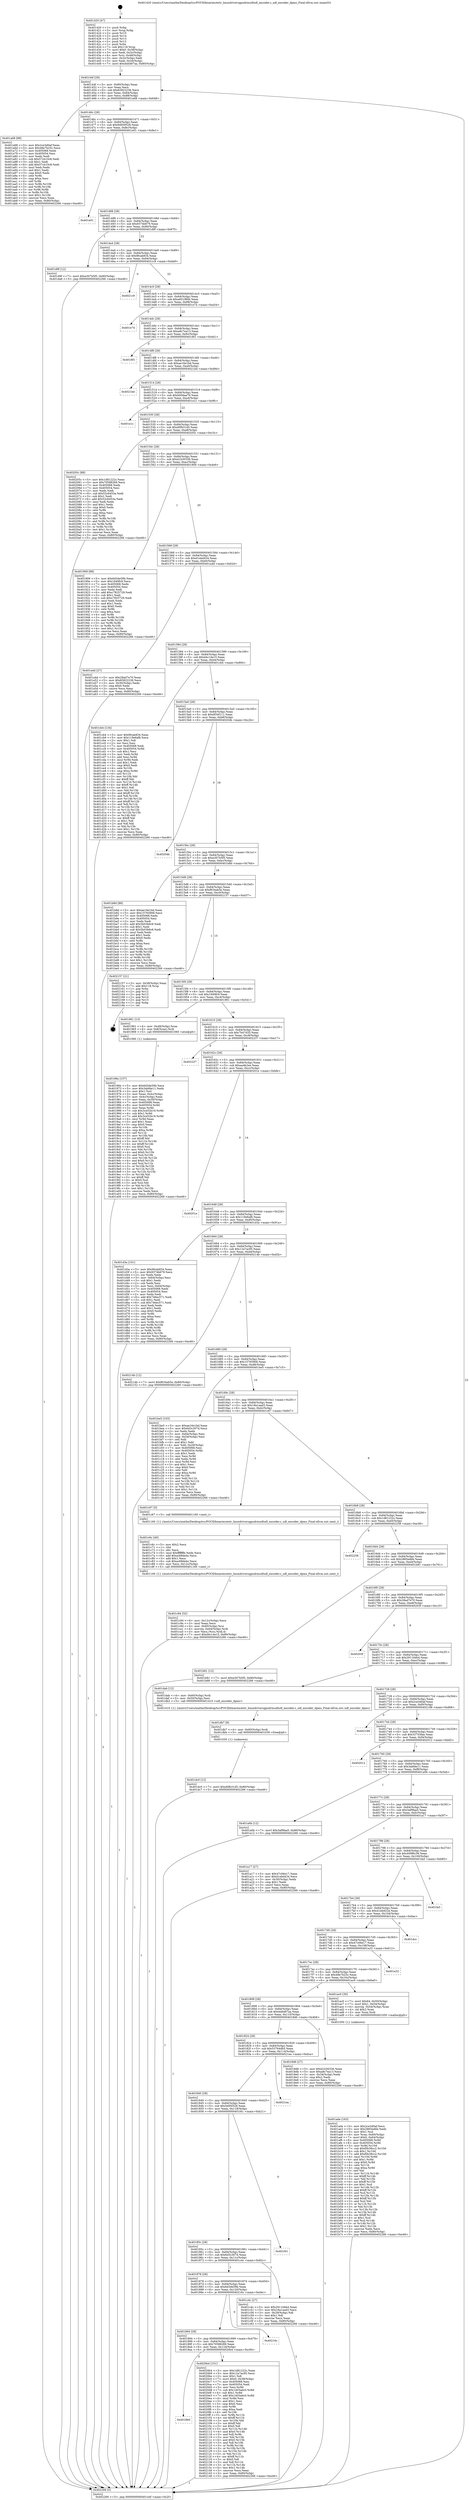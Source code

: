 digraph "0x401420" {
  label = "0x401420 (/mnt/c/Users/mathe/Desktop/tcc/POCII/binaries/extr_linuxdriversgpudrmudludl_encoder.c_udl_encoder_dpms_Final-ollvm.out::main(0))"
  labelloc = "t"
  node[shape=record]

  Entry [label="",width=0.3,height=0.3,shape=circle,fillcolor=black,style=filled]
  "0x40144f" [label="{
     0x40144f [29]\l
     | [instrs]\l
     &nbsp;&nbsp;0x40144f \<+3\>: mov -0x80(%rbp),%eax\l
     &nbsp;&nbsp;0x401452 \<+2\>: mov %eax,%ecx\l
     &nbsp;&nbsp;0x401454 \<+6\>: sub $0x83822236,%ecx\l
     &nbsp;&nbsp;0x40145a \<+6\>: mov %eax,-0x84(%rbp)\l
     &nbsp;&nbsp;0x401460 \<+6\>: mov %ecx,-0x88(%rbp)\l
     &nbsp;&nbsp;0x401466 \<+6\>: je 0000000000401a68 \<main+0x648\>\l
  }"]
  "0x401a68" [label="{
     0x401a68 [88]\l
     | [instrs]\l
     &nbsp;&nbsp;0x401a68 \<+5\>: mov $0x2ce3d0af,%eax\l
     &nbsp;&nbsp;0x401a6d \<+5\>: mov $0x48e7b25c,%ecx\l
     &nbsp;&nbsp;0x401a72 \<+7\>: mov 0x405068,%edx\l
     &nbsp;&nbsp;0x401a79 \<+7\>: mov 0x405054,%esi\l
     &nbsp;&nbsp;0x401a80 \<+2\>: mov %edx,%edi\l
     &nbsp;&nbsp;0x401a82 \<+6\>: sub $0x57cb10c8,%edi\l
     &nbsp;&nbsp;0x401a88 \<+3\>: sub $0x1,%edi\l
     &nbsp;&nbsp;0x401a8b \<+6\>: add $0x57cb10c8,%edi\l
     &nbsp;&nbsp;0x401a91 \<+3\>: imul %edi,%edx\l
     &nbsp;&nbsp;0x401a94 \<+3\>: and $0x1,%edx\l
     &nbsp;&nbsp;0x401a97 \<+3\>: cmp $0x0,%edx\l
     &nbsp;&nbsp;0x401a9a \<+4\>: sete %r8b\l
     &nbsp;&nbsp;0x401a9e \<+3\>: cmp $0xa,%esi\l
     &nbsp;&nbsp;0x401aa1 \<+4\>: setl %r9b\l
     &nbsp;&nbsp;0x401aa5 \<+3\>: mov %r8b,%r10b\l
     &nbsp;&nbsp;0x401aa8 \<+3\>: and %r9b,%r10b\l
     &nbsp;&nbsp;0x401aab \<+3\>: xor %r9b,%r8b\l
     &nbsp;&nbsp;0x401aae \<+3\>: or %r8b,%r10b\l
     &nbsp;&nbsp;0x401ab1 \<+4\>: test $0x1,%r10b\l
     &nbsp;&nbsp;0x401ab5 \<+3\>: cmovne %ecx,%eax\l
     &nbsp;&nbsp;0x401ab8 \<+3\>: mov %eax,-0x80(%rbp)\l
     &nbsp;&nbsp;0x401abb \<+5\>: jmp 0000000000402266 \<main+0xe46\>\l
  }"]
  "0x40146c" [label="{
     0x40146c [28]\l
     | [instrs]\l
     &nbsp;&nbsp;0x40146c \<+5\>: jmp 0000000000401471 \<main+0x51\>\l
     &nbsp;&nbsp;0x401471 \<+6\>: mov -0x84(%rbp),%eax\l
     &nbsp;&nbsp;0x401477 \<+5\>: sub $0x84959526,%eax\l
     &nbsp;&nbsp;0x40147c \<+6\>: mov %eax,-0x8c(%rbp)\l
     &nbsp;&nbsp;0x401482 \<+6\>: je 0000000000401e01 \<main+0x9e1\>\l
  }"]
  Exit [label="",width=0.3,height=0.3,shape=circle,fillcolor=black,style=filled,peripheries=2]
  "0x401e01" [label="{
     0x401e01\l
  }", style=dashed]
  "0x401488" [label="{
     0x401488 [28]\l
     | [instrs]\l
     &nbsp;&nbsp;0x401488 \<+5\>: jmp 000000000040148d \<main+0x6d\>\l
     &nbsp;&nbsp;0x40148d \<+6\>: mov -0x84(%rbp),%eax\l
     &nbsp;&nbsp;0x401493 \<+5\>: sub $0x9374b679,%eax\l
     &nbsp;&nbsp;0x401498 \<+6\>: mov %eax,-0x90(%rbp)\l
     &nbsp;&nbsp;0x40149e \<+6\>: je 0000000000401d9f \<main+0x97f\>\l
  }"]
  "0x4018b0" [label="{
     0x4018b0\l
  }", style=dashed]
  "0x401d9f" [label="{
     0x401d9f [12]\l
     | [instrs]\l
     &nbsp;&nbsp;0x401d9f \<+7\>: movl $0xe307b5f5,-0x80(%rbp)\l
     &nbsp;&nbsp;0x401da6 \<+5\>: jmp 0000000000402266 \<main+0xe46\>\l
  }"]
  "0x4014a4" [label="{
     0x4014a4 [28]\l
     | [instrs]\l
     &nbsp;&nbsp;0x4014a4 \<+5\>: jmp 00000000004014a9 \<main+0x89\>\l
     &nbsp;&nbsp;0x4014a9 \<+6\>: mov -0x84(%rbp),%eax\l
     &nbsp;&nbsp;0x4014af \<+5\>: sub $0x9fcab834,%eax\l
     &nbsp;&nbsp;0x4014b4 \<+6\>: mov %eax,-0x94(%rbp)\l
     &nbsp;&nbsp;0x4014ba \<+6\>: je 00000000004021c9 \<main+0xda9\>\l
  }"]
  "0x4020b4" [label="{
     0x4020b4 [151]\l
     | [instrs]\l
     &nbsp;&nbsp;0x4020b4 \<+5\>: mov $0x1d81222c,%eax\l
     &nbsp;&nbsp;0x4020b9 \<+5\>: mov $0x12a7ac95,%ecx\l
     &nbsp;&nbsp;0x4020be \<+2\>: mov $0x1,%dl\l
     &nbsp;&nbsp;0x4020c0 \<+7\>: movl $0x0,-0x38(%rbp)\l
     &nbsp;&nbsp;0x4020c7 \<+7\>: mov 0x405068,%esi\l
     &nbsp;&nbsp;0x4020ce \<+7\>: mov 0x405054,%edi\l
     &nbsp;&nbsp;0x4020d5 \<+3\>: mov %esi,%r8d\l
     &nbsp;&nbsp;0x4020d8 \<+7\>: sub $0x1403adc0,%r8d\l
     &nbsp;&nbsp;0x4020df \<+4\>: sub $0x1,%r8d\l
     &nbsp;&nbsp;0x4020e3 \<+7\>: add $0x1403adc0,%r8d\l
     &nbsp;&nbsp;0x4020ea \<+4\>: imul %r8d,%esi\l
     &nbsp;&nbsp;0x4020ee \<+3\>: and $0x1,%esi\l
     &nbsp;&nbsp;0x4020f1 \<+3\>: cmp $0x0,%esi\l
     &nbsp;&nbsp;0x4020f4 \<+4\>: sete %r9b\l
     &nbsp;&nbsp;0x4020f8 \<+3\>: cmp $0xa,%edi\l
     &nbsp;&nbsp;0x4020fb \<+4\>: setl %r10b\l
     &nbsp;&nbsp;0x4020ff \<+3\>: mov %r9b,%r11b\l
     &nbsp;&nbsp;0x402102 \<+4\>: xor $0xff,%r11b\l
     &nbsp;&nbsp;0x402106 \<+3\>: mov %r10b,%bl\l
     &nbsp;&nbsp;0x402109 \<+3\>: xor $0xff,%bl\l
     &nbsp;&nbsp;0x40210c \<+3\>: xor $0x0,%dl\l
     &nbsp;&nbsp;0x40210f \<+3\>: mov %r11b,%r14b\l
     &nbsp;&nbsp;0x402112 \<+4\>: and $0x0,%r14b\l
     &nbsp;&nbsp;0x402116 \<+3\>: and %dl,%r9b\l
     &nbsp;&nbsp;0x402119 \<+3\>: mov %bl,%r15b\l
     &nbsp;&nbsp;0x40211c \<+4\>: and $0x0,%r15b\l
     &nbsp;&nbsp;0x402120 \<+3\>: and %dl,%r10b\l
     &nbsp;&nbsp;0x402123 \<+3\>: or %r9b,%r14b\l
     &nbsp;&nbsp;0x402126 \<+3\>: or %r10b,%r15b\l
     &nbsp;&nbsp;0x402129 \<+3\>: xor %r15b,%r14b\l
     &nbsp;&nbsp;0x40212c \<+3\>: or %bl,%r11b\l
     &nbsp;&nbsp;0x40212f \<+4\>: xor $0xff,%r11b\l
     &nbsp;&nbsp;0x402133 \<+3\>: or $0x0,%dl\l
     &nbsp;&nbsp;0x402136 \<+3\>: and %dl,%r11b\l
     &nbsp;&nbsp;0x402139 \<+3\>: or %r11b,%r14b\l
     &nbsp;&nbsp;0x40213c \<+4\>: test $0x1,%r14b\l
     &nbsp;&nbsp;0x402140 \<+3\>: cmovne %ecx,%eax\l
     &nbsp;&nbsp;0x402143 \<+3\>: mov %eax,-0x80(%rbp)\l
     &nbsp;&nbsp;0x402146 \<+5\>: jmp 0000000000402266 \<main+0xe46\>\l
  }"]
  "0x4021c9" [label="{
     0x4021c9\l
  }", style=dashed]
  "0x4014c0" [label="{
     0x4014c0 [28]\l
     | [instrs]\l
     &nbsp;&nbsp;0x4014c0 \<+5\>: jmp 00000000004014c5 \<main+0xa5\>\l
     &nbsp;&nbsp;0x4014c5 \<+6\>: mov -0x84(%rbp),%eax\l
     &nbsp;&nbsp;0x4014cb \<+5\>: sub $0xa651f80b,%eax\l
     &nbsp;&nbsp;0x4014d0 \<+6\>: mov %eax,-0x98(%rbp)\l
     &nbsp;&nbsp;0x4014d6 \<+6\>: je 0000000000401e74 \<main+0xa54\>\l
  }"]
  "0x401894" [label="{
     0x401894 [28]\l
     | [instrs]\l
     &nbsp;&nbsp;0x401894 \<+5\>: jmp 0000000000401899 \<main+0x479\>\l
     &nbsp;&nbsp;0x401899 \<+6\>: mov -0x84(%rbp),%eax\l
     &nbsp;&nbsp;0x40189f \<+5\>: sub $0x70588269,%eax\l
     &nbsp;&nbsp;0x4018a4 \<+6\>: mov %eax,-0x124(%rbp)\l
     &nbsp;&nbsp;0x4018aa \<+6\>: je 00000000004020b4 \<main+0xc94\>\l
  }"]
  "0x401e74" [label="{
     0x401e74\l
  }", style=dashed]
  "0x4014dc" [label="{
     0x4014dc [28]\l
     | [instrs]\l
     &nbsp;&nbsp;0x4014dc \<+5\>: jmp 00000000004014e1 \<main+0xc1\>\l
     &nbsp;&nbsp;0x4014e1 \<+6\>: mov -0x84(%rbp),%eax\l
     &nbsp;&nbsp;0x4014e7 \<+5\>: sub $0xa8c7ea13,%eax\l
     &nbsp;&nbsp;0x4014ec \<+6\>: mov %eax,-0x9c(%rbp)\l
     &nbsp;&nbsp;0x4014f2 \<+6\>: je 00000000004018f1 \<main+0x4d1\>\l
  }"]
  "0x40216c" [label="{
     0x40216c\l
  }", style=dashed]
  "0x4018f1" [label="{
     0x4018f1\l
  }", style=dashed]
  "0x4014f8" [label="{
     0x4014f8 [28]\l
     | [instrs]\l
     &nbsp;&nbsp;0x4014f8 \<+5\>: jmp 00000000004014fd \<main+0xdd\>\l
     &nbsp;&nbsp;0x4014fd \<+6\>: mov -0x84(%rbp),%eax\l
     &nbsp;&nbsp;0x401503 \<+5\>: sub $0xae16e1bd,%eax\l
     &nbsp;&nbsp;0x401508 \<+6\>: mov %eax,-0xa0(%rbp)\l
     &nbsp;&nbsp;0x40150e \<+6\>: je 00000000004021bd \<main+0xd9d\>\l
  }"]
  "0x401dc0" [label="{
     0x401dc0 [12]\l
     | [instrs]\l
     &nbsp;&nbsp;0x401dc0 \<+7\>: movl $0xd0fb31d5,-0x80(%rbp)\l
     &nbsp;&nbsp;0x401dc7 \<+5\>: jmp 0000000000402266 \<main+0xe46\>\l
  }"]
  "0x4021bd" [label="{
     0x4021bd\l
  }", style=dashed]
  "0x401514" [label="{
     0x401514 [28]\l
     | [instrs]\l
     &nbsp;&nbsp;0x401514 \<+5\>: jmp 0000000000401519 \<main+0xf9\>\l
     &nbsp;&nbsp;0x401519 \<+6\>: mov -0x84(%rbp),%eax\l
     &nbsp;&nbsp;0x40151f \<+5\>: sub $0xb00daa76,%eax\l
     &nbsp;&nbsp;0x401524 \<+6\>: mov %eax,-0xa4(%rbp)\l
     &nbsp;&nbsp;0x40152a \<+6\>: je 0000000000401e1c \<main+0x9fc\>\l
  }"]
  "0x401db7" [label="{
     0x401db7 [9]\l
     | [instrs]\l
     &nbsp;&nbsp;0x401db7 \<+4\>: mov -0x60(%rbp),%rdi\l
     &nbsp;&nbsp;0x401dbb \<+5\>: call 0000000000401030 \<free@plt\>\l
     | [calls]\l
     &nbsp;&nbsp;0x401030 \{1\} (unknown)\l
  }"]
  "0x401e1c" [label="{
     0x401e1c\l
  }", style=dashed]
  "0x401530" [label="{
     0x401530 [28]\l
     | [instrs]\l
     &nbsp;&nbsp;0x401530 \<+5\>: jmp 0000000000401535 \<main+0x115\>\l
     &nbsp;&nbsp;0x401535 \<+6\>: mov -0x84(%rbp),%eax\l
     &nbsp;&nbsp;0x40153b \<+5\>: sub $0xd0fb31d5,%eax\l
     &nbsp;&nbsp;0x401540 \<+6\>: mov %eax,-0xa8(%rbp)\l
     &nbsp;&nbsp;0x401546 \<+6\>: je 000000000040205c \<main+0xc3c\>\l
  }"]
  "0x401c94" [label="{
     0x401c94 [32]\l
     | [instrs]\l
     &nbsp;&nbsp;0x401c94 \<+6\>: mov -0x12c(%rbp),%ecx\l
     &nbsp;&nbsp;0x401c9a \<+3\>: imul %eax,%ecx\l
     &nbsp;&nbsp;0x401c9d \<+4\>: mov -0x60(%rbp),%rsi\l
     &nbsp;&nbsp;0x401ca1 \<+4\>: movslq -0x64(%rbp),%rdi\l
     &nbsp;&nbsp;0x401ca5 \<+3\>: mov %ecx,(%rsi,%rdi,4)\l
     &nbsp;&nbsp;0x401ca8 \<+7\>: movl $0xd4c14e15,-0x80(%rbp)\l
     &nbsp;&nbsp;0x401caf \<+5\>: jmp 0000000000402266 \<main+0xe46\>\l
  }"]
  "0x40205c" [label="{
     0x40205c [88]\l
     | [instrs]\l
     &nbsp;&nbsp;0x40205c \<+5\>: mov $0x1d81222c,%eax\l
     &nbsp;&nbsp;0x402061 \<+5\>: mov $0x70588269,%ecx\l
     &nbsp;&nbsp;0x402066 \<+7\>: mov 0x405068,%edx\l
     &nbsp;&nbsp;0x40206d \<+7\>: mov 0x405054,%esi\l
     &nbsp;&nbsp;0x402074 \<+2\>: mov %edx,%edi\l
     &nbsp;&nbsp;0x402076 \<+6\>: sub $0x52c6453a,%edi\l
     &nbsp;&nbsp;0x40207c \<+3\>: sub $0x1,%edi\l
     &nbsp;&nbsp;0x40207f \<+6\>: add $0x52c6453a,%edi\l
     &nbsp;&nbsp;0x402085 \<+3\>: imul %edi,%edx\l
     &nbsp;&nbsp;0x402088 \<+3\>: and $0x1,%edx\l
     &nbsp;&nbsp;0x40208b \<+3\>: cmp $0x0,%edx\l
     &nbsp;&nbsp;0x40208e \<+4\>: sete %r8b\l
     &nbsp;&nbsp;0x402092 \<+3\>: cmp $0xa,%esi\l
     &nbsp;&nbsp;0x402095 \<+4\>: setl %r9b\l
     &nbsp;&nbsp;0x402099 \<+3\>: mov %r8b,%r10b\l
     &nbsp;&nbsp;0x40209c \<+3\>: and %r9b,%r10b\l
     &nbsp;&nbsp;0x40209f \<+3\>: xor %r9b,%r8b\l
     &nbsp;&nbsp;0x4020a2 \<+3\>: or %r8b,%r10b\l
     &nbsp;&nbsp;0x4020a5 \<+4\>: test $0x1,%r10b\l
     &nbsp;&nbsp;0x4020a9 \<+3\>: cmovne %ecx,%eax\l
     &nbsp;&nbsp;0x4020ac \<+3\>: mov %eax,-0x80(%rbp)\l
     &nbsp;&nbsp;0x4020af \<+5\>: jmp 0000000000402266 \<main+0xe46\>\l
  }"]
  "0x40154c" [label="{
     0x40154c [28]\l
     | [instrs]\l
     &nbsp;&nbsp;0x40154c \<+5\>: jmp 0000000000401551 \<main+0x131\>\l
     &nbsp;&nbsp;0x401551 \<+6\>: mov -0x84(%rbp),%eax\l
     &nbsp;&nbsp;0x401557 \<+5\>: sub $0xd1b30336,%eax\l
     &nbsp;&nbsp;0x40155c \<+6\>: mov %eax,-0xac(%rbp)\l
     &nbsp;&nbsp;0x401562 \<+6\>: je 0000000000401909 \<main+0x4e9\>\l
  }"]
  "0x401c6c" [label="{
     0x401c6c [40]\l
     | [instrs]\l
     &nbsp;&nbsp;0x401c6c \<+5\>: mov $0x2,%ecx\l
     &nbsp;&nbsp;0x401c71 \<+1\>: cltd\l
     &nbsp;&nbsp;0x401c72 \<+2\>: idiv %ecx\l
     &nbsp;&nbsp;0x401c74 \<+6\>: imul $0xfffffffe,%edx,%ecx\l
     &nbsp;&nbsp;0x401c7a \<+6\>: add $0xac68de4c,%ecx\l
     &nbsp;&nbsp;0x401c80 \<+3\>: add $0x1,%ecx\l
     &nbsp;&nbsp;0x401c83 \<+6\>: sub $0xac68de4c,%ecx\l
     &nbsp;&nbsp;0x401c89 \<+6\>: mov %ecx,-0x12c(%rbp)\l
     &nbsp;&nbsp;0x401c8f \<+5\>: call 0000000000401160 \<next_i\>\l
     | [calls]\l
     &nbsp;&nbsp;0x401160 \{1\} (/mnt/c/Users/mathe/Desktop/tcc/POCII/binaries/extr_linuxdriversgpudrmudludl_encoder.c_udl_encoder_dpms_Final-ollvm.out::next_i)\l
  }"]
  "0x401909" [label="{
     0x401909 [88]\l
     | [instrs]\l
     &nbsp;&nbsp;0x401909 \<+5\>: mov $0x6d3de59b,%eax\l
     &nbsp;&nbsp;0x40190e \<+5\>: mov $0x1849fc9,%ecx\l
     &nbsp;&nbsp;0x401913 \<+7\>: mov 0x405068,%edx\l
     &nbsp;&nbsp;0x40191a \<+7\>: mov 0x405054,%esi\l
     &nbsp;&nbsp;0x401921 \<+2\>: mov %edx,%edi\l
     &nbsp;&nbsp;0x401923 \<+6\>: add $0xc7825729,%edi\l
     &nbsp;&nbsp;0x401929 \<+3\>: sub $0x1,%edi\l
     &nbsp;&nbsp;0x40192c \<+6\>: sub $0xc7825729,%edi\l
     &nbsp;&nbsp;0x401932 \<+3\>: imul %edi,%edx\l
     &nbsp;&nbsp;0x401935 \<+3\>: and $0x1,%edx\l
     &nbsp;&nbsp;0x401938 \<+3\>: cmp $0x0,%edx\l
     &nbsp;&nbsp;0x40193b \<+4\>: sete %r8b\l
     &nbsp;&nbsp;0x40193f \<+3\>: cmp $0xa,%esi\l
     &nbsp;&nbsp;0x401942 \<+4\>: setl %r9b\l
     &nbsp;&nbsp;0x401946 \<+3\>: mov %r8b,%r10b\l
     &nbsp;&nbsp;0x401949 \<+3\>: and %r9b,%r10b\l
     &nbsp;&nbsp;0x40194c \<+3\>: xor %r9b,%r8b\l
     &nbsp;&nbsp;0x40194f \<+3\>: or %r8b,%r10b\l
     &nbsp;&nbsp;0x401952 \<+4\>: test $0x1,%r10b\l
     &nbsp;&nbsp;0x401956 \<+3\>: cmovne %ecx,%eax\l
     &nbsp;&nbsp;0x401959 \<+3\>: mov %eax,-0x80(%rbp)\l
     &nbsp;&nbsp;0x40195c \<+5\>: jmp 0000000000402266 \<main+0xe46\>\l
  }"]
  "0x401568" [label="{
     0x401568 [28]\l
     | [instrs]\l
     &nbsp;&nbsp;0x401568 \<+5\>: jmp 000000000040156d \<main+0x14d\>\l
     &nbsp;&nbsp;0x40156d \<+6\>: mov -0x84(%rbp),%eax\l
     &nbsp;&nbsp;0x401573 \<+5\>: sub $0xd1ebd434,%eax\l
     &nbsp;&nbsp;0x401578 \<+6\>: mov %eax,-0xb0(%rbp)\l
     &nbsp;&nbsp;0x40157e \<+6\>: je 0000000000401a4d \<main+0x62d\>\l
  }"]
  "0x401878" [label="{
     0x401878 [28]\l
     | [instrs]\l
     &nbsp;&nbsp;0x401878 \<+5\>: jmp 000000000040187d \<main+0x45d\>\l
     &nbsp;&nbsp;0x40187d \<+6\>: mov -0x84(%rbp),%eax\l
     &nbsp;&nbsp;0x401883 \<+5\>: sub $0x6d3de59b,%eax\l
     &nbsp;&nbsp;0x401888 \<+6\>: mov %eax,-0x120(%rbp)\l
     &nbsp;&nbsp;0x40188e \<+6\>: je 000000000040216c \<main+0xd4c\>\l
  }"]
  "0x401a4d" [label="{
     0x401a4d [27]\l
     | [instrs]\l
     &nbsp;&nbsp;0x401a4d \<+5\>: mov $0x28ad7e70,%eax\l
     &nbsp;&nbsp;0x401a52 \<+5\>: mov $0x83822236,%ecx\l
     &nbsp;&nbsp;0x401a57 \<+3\>: mov -0x30(%rbp),%edx\l
     &nbsp;&nbsp;0x401a5a \<+3\>: cmp $0x0,%edx\l
     &nbsp;&nbsp;0x401a5d \<+3\>: cmove %ecx,%eax\l
     &nbsp;&nbsp;0x401a60 \<+3\>: mov %eax,-0x80(%rbp)\l
     &nbsp;&nbsp;0x401a63 \<+5\>: jmp 0000000000402266 \<main+0xe46\>\l
  }"]
  "0x401584" [label="{
     0x401584 [28]\l
     | [instrs]\l
     &nbsp;&nbsp;0x401584 \<+5\>: jmp 0000000000401589 \<main+0x169\>\l
     &nbsp;&nbsp;0x401589 \<+6\>: mov -0x84(%rbp),%eax\l
     &nbsp;&nbsp;0x40158f \<+5\>: sub $0xd4c14e15,%eax\l
     &nbsp;&nbsp;0x401594 \<+6\>: mov %eax,-0xb4(%rbp)\l
     &nbsp;&nbsp;0x40159a \<+6\>: je 0000000000401cb4 \<main+0x894\>\l
  }"]
  "0x401c4c" [label="{
     0x401c4c [27]\l
     | [instrs]\l
     &nbsp;&nbsp;0x401c4c \<+5\>: mov $0x2911bbb4,%eax\l
     &nbsp;&nbsp;0x401c51 \<+5\>: mov $0x18a1aad3,%ecx\l
     &nbsp;&nbsp;0x401c56 \<+3\>: mov -0x29(%rbp),%dl\l
     &nbsp;&nbsp;0x401c59 \<+3\>: test $0x1,%dl\l
     &nbsp;&nbsp;0x401c5c \<+3\>: cmovne %ecx,%eax\l
     &nbsp;&nbsp;0x401c5f \<+3\>: mov %eax,-0x80(%rbp)\l
     &nbsp;&nbsp;0x401c62 \<+5\>: jmp 0000000000402266 \<main+0xe46\>\l
  }"]
  "0x401cb4" [label="{
     0x401cb4 [134]\l
     | [instrs]\l
     &nbsp;&nbsp;0x401cb4 \<+5\>: mov $0x9fcab834,%eax\l
     &nbsp;&nbsp;0x401cb9 \<+5\>: mov $0x119e6afb,%ecx\l
     &nbsp;&nbsp;0x401cbe \<+2\>: mov $0x1,%dl\l
     &nbsp;&nbsp;0x401cc0 \<+2\>: xor %esi,%esi\l
     &nbsp;&nbsp;0x401cc2 \<+7\>: mov 0x405068,%edi\l
     &nbsp;&nbsp;0x401cc9 \<+8\>: mov 0x405054,%r8d\l
     &nbsp;&nbsp;0x401cd1 \<+3\>: sub $0x1,%esi\l
     &nbsp;&nbsp;0x401cd4 \<+3\>: mov %edi,%r9d\l
     &nbsp;&nbsp;0x401cd7 \<+3\>: add %esi,%r9d\l
     &nbsp;&nbsp;0x401cda \<+4\>: imul %r9d,%edi\l
     &nbsp;&nbsp;0x401cde \<+3\>: and $0x1,%edi\l
     &nbsp;&nbsp;0x401ce1 \<+3\>: cmp $0x0,%edi\l
     &nbsp;&nbsp;0x401ce4 \<+4\>: sete %r10b\l
     &nbsp;&nbsp;0x401ce8 \<+4\>: cmp $0xa,%r8d\l
     &nbsp;&nbsp;0x401cec \<+4\>: setl %r11b\l
     &nbsp;&nbsp;0x401cf0 \<+3\>: mov %r10b,%bl\l
     &nbsp;&nbsp;0x401cf3 \<+3\>: xor $0xff,%bl\l
     &nbsp;&nbsp;0x401cf6 \<+3\>: mov %r11b,%r14b\l
     &nbsp;&nbsp;0x401cf9 \<+4\>: xor $0xff,%r14b\l
     &nbsp;&nbsp;0x401cfd \<+3\>: xor $0x1,%dl\l
     &nbsp;&nbsp;0x401d00 \<+3\>: mov %bl,%r15b\l
     &nbsp;&nbsp;0x401d03 \<+4\>: and $0xff,%r15b\l
     &nbsp;&nbsp;0x401d07 \<+3\>: and %dl,%r10b\l
     &nbsp;&nbsp;0x401d0a \<+3\>: mov %r14b,%r12b\l
     &nbsp;&nbsp;0x401d0d \<+4\>: and $0xff,%r12b\l
     &nbsp;&nbsp;0x401d11 \<+3\>: and %dl,%r11b\l
     &nbsp;&nbsp;0x401d14 \<+3\>: or %r10b,%r15b\l
     &nbsp;&nbsp;0x401d17 \<+3\>: or %r11b,%r12b\l
     &nbsp;&nbsp;0x401d1a \<+3\>: xor %r12b,%r15b\l
     &nbsp;&nbsp;0x401d1d \<+3\>: or %r14b,%bl\l
     &nbsp;&nbsp;0x401d20 \<+3\>: xor $0xff,%bl\l
     &nbsp;&nbsp;0x401d23 \<+3\>: or $0x1,%dl\l
     &nbsp;&nbsp;0x401d26 \<+2\>: and %dl,%bl\l
     &nbsp;&nbsp;0x401d28 \<+3\>: or %bl,%r15b\l
     &nbsp;&nbsp;0x401d2b \<+4\>: test $0x1,%r15b\l
     &nbsp;&nbsp;0x401d2f \<+3\>: cmovne %ecx,%eax\l
     &nbsp;&nbsp;0x401d32 \<+3\>: mov %eax,-0x80(%rbp)\l
     &nbsp;&nbsp;0x401d35 \<+5\>: jmp 0000000000402266 \<main+0xe46\>\l
  }"]
  "0x4015a0" [label="{
     0x4015a0 [28]\l
     | [instrs]\l
     &nbsp;&nbsp;0x4015a0 \<+5\>: jmp 00000000004015a5 \<main+0x185\>\l
     &nbsp;&nbsp;0x4015a5 \<+6\>: mov -0x84(%rbp),%eax\l
     &nbsp;&nbsp;0x4015ab \<+5\>: sub $0xdf34f111,%eax\l
     &nbsp;&nbsp;0x4015b0 \<+6\>: mov %eax,-0xb8(%rbp)\l
     &nbsp;&nbsp;0x4015b6 \<+6\>: je 000000000040204b \<main+0xc2b\>\l
  }"]
  "0x40185c" [label="{
     0x40185c [28]\l
     | [instrs]\l
     &nbsp;&nbsp;0x40185c \<+5\>: jmp 0000000000401861 \<main+0x441\>\l
     &nbsp;&nbsp;0x401861 \<+6\>: mov -0x84(%rbp),%eax\l
     &nbsp;&nbsp;0x401867 \<+5\>: sub $0x6d3c307d,%eax\l
     &nbsp;&nbsp;0x40186c \<+6\>: mov %eax,-0x11c(%rbp)\l
     &nbsp;&nbsp;0x401872 \<+6\>: je 0000000000401c4c \<main+0x82c\>\l
  }"]
  "0x40204b" [label="{
     0x40204b\l
  }", style=dashed]
  "0x4015bc" [label="{
     0x4015bc [28]\l
     | [instrs]\l
     &nbsp;&nbsp;0x4015bc \<+5\>: jmp 00000000004015c1 \<main+0x1a1\>\l
     &nbsp;&nbsp;0x4015c1 \<+6\>: mov -0x84(%rbp),%eax\l
     &nbsp;&nbsp;0x4015c7 \<+5\>: sub $0xe307b5f5,%eax\l
     &nbsp;&nbsp;0x4015cc \<+6\>: mov %eax,-0xbc(%rbp)\l
     &nbsp;&nbsp;0x4015d2 \<+6\>: je 0000000000401b8d \<main+0x76d\>\l
  }"]
  "0x401f41" [label="{
     0x401f41\l
  }", style=dashed]
  "0x401b8d" [label="{
     0x401b8d [88]\l
     | [instrs]\l
     &nbsp;&nbsp;0x401b8d \<+5\>: mov $0xae16e1bd,%eax\l
     &nbsp;&nbsp;0x401b92 \<+5\>: mov $0x15765906,%ecx\l
     &nbsp;&nbsp;0x401b97 \<+7\>: mov 0x405068,%edx\l
     &nbsp;&nbsp;0x401b9e \<+7\>: mov 0x405054,%esi\l
     &nbsp;&nbsp;0x401ba5 \<+2\>: mov %edx,%edi\l
     &nbsp;&nbsp;0x401ba7 \<+6\>: add $0x5b03b6c6,%edi\l
     &nbsp;&nbsp;0x401bad \<+3\>: sub $0x1,%edi\l
     &nbsp;&nbsp;0x401bb0 \<+6\>: sub $0x5b03b6c6,%edi\l
     &nbsp;&nbsp;0x401bb6 \<+3\>: imul %edi,%edx\l
     &nbsp;&nbsp;0x401bb9 \<+3\>: and $0x1,%edx\l
     &nbsp;&nbsp;0x401bbc \<+3\>: cmp $0x0,%edx\l
     &nbsp;&nbsp;0x401bbf \<+4\>: sete %r8b\l
     &nbsp;&nbsp;0x401bc3 \<+3\>: cmp $0xa,%esi\l
     &nbsp;&nbsp;0x401bc6 \<+4\>: setl %r9b\l
     &nbsp;&nbsp;0x401bca \<+3\>: mov %r8b,%r10b\l
     &nbsp;&nbsp;0x401bcd \<+3\>: and %r9b,%r10b\l
     &nbsp;&nbsp;0x401bd0 \<+3\>: xor %r9b,%r8b\l
     &nbsp;&nbsp;0x401bd3 \<+3\>: or %r8b,%r10b\l
     &nbsp;&nbsp;0x401bd6 \<+4\>: test $0x1,%r10b\l
     &nbsp;&nbsp;0x401bda \<+3\>: cmovne %ecx,%eax\l
     &nbsp;&nbsp;0x401bdd \<+3\>: mov %eax,-0x80(%rbp)\l
     &nbsp;&nbsp;0x401be0 \<+5\>: jmp 0000000000402266 \<main+0xe46\>\l
  }"]
  "0x4015d8" [label="{
     0x4015d8 [28]\l
     | [instrs]\l
     &nbsp;&nbsp;0x4015d8 \<+5\>: jmp 00000000004015dd \<main+0x1bd\>\l
     &nbsp;&nbsp;0x4015dd \<+6\>: mov -0x84(%rbp),%eax\l
     &nbsp;&nbsp;0x4015e3 \<+5\>: sub $0xf634ab5e,%eax\l
     &nbsp;&nbsp;0x4015e8 \<+6\>: mov %eax,-0xc0(%rbp)\l
     &nbsp;&nbsp;0x4015ee \<+6\>: je 0000000000402157 \<main+0xd37\>\l
  }"]
  "0x401840" [label="{
     0x401840 [28]\l
     | [instrs]\l
     &nbsp;&nbsp;0x401840 \<+5\>: jmp 0000000000401845 \<main+0x425\>\l
     &nbsp;&nbsp;0x401845 \<+6\>: mov -0x84(%rbp),%eax\l
     &nbsp;&nbsp;0x40184b \<+5\>: sub $0x5e95f326,%eax\l
     &nbsp;&nbsp;0x401850 \<+6\>: mov %eax,-0x118(%rbp)\l
     &nbsp;&nbsp;0x401856 \<+6\>: je 0000000000401f41 \<main+0xb21\>\l
  }"]
  "0x402157" [label="{
     0x402157 [21]\l
     | [instrs]\l
     &nbsp;&nbsp;0x402157 \<+3\>: mov -0x38(%rbp),%eax\l
     &nbsp;&nbsp;0x40215a \<+7\>: add $0x118,%rsp\l
     &nbsp;&nbsp;0x402161 \<+1\>: pop %rbx\l
     &nbsp;&nbsp;0x402162 \<+2\>: pop %r12\l
     &nbsp;&nbsp;0x402164 \<+2\>: pop %r13\l
     &nbsp;&nbsp;0x402166 \<+2\>: pop %r14\l
     &nbsp;&nbsp;0x402168 \<+2\>: pop %r15\l
     &nbsp;&nbsp;0x40216a \<+1\>: pop %rbp\l
     &nbsp;&nbsp;0x40216b \<+1\>: ret\l
  }"]
  "0x4015f4" [label="{
     0x4015f4 [28]\l
     | [instrs]\l
     &nbsp;&nbsp;0x4015f4 \<+5\>: jmp 00000000004015f9 \<main+0x1d9\>\l
     &nbsp;&nbsp;0x4015f9 \<+6\>: mov -0x84(%rbp),%eax\l
     &nbsp;&nbsp;0x4015ff \<+5\>: sub $0x1849fc9,%eax\l
     &nbsp;&nbsp;0x401604 \<+6\>: mov %eax,-0xc4(%rbp)\l
     &nbsp;&nbsp;0x40160a \<+6\>: je 0000000000401961 \<main+0x541\>\l
  }"]
  "0x4021ea" [label="{
     0x4021ea\l
  }", style=dashed]
  "0x401961" [label="{
     0x401961 [13]\l
     | [instrs]\l
     &nbsp;&nbsp;0x401961 \<+4\>: mov -0x48(%rbp),%rax\l
     &nbsp;&nbsp;0x401965 \<+4\>: mov 0x8(%rax),%rdi\l
     &nbsp;&nbsp;0x401969 \<+5\>: call 0000000000401060 \<atoi@plt\>\l
     | [calls]\l
     &nbsp;&nbsp;0x401060 \{1\} (unknown)\l
  }"]
  "0x401610" [label="{
     0x401610 [28]\l
     | [instrs]\l
     &nbsp;&nbsp;0x401610 \<+5\>: jmp 0000000000401615 \<main+0x1f5\>\l
     &nbsp;&nbsp;0x401615 \<+6\>: mov -0x84(%rbp),%eax\l
     &nbsp;&nbsp;0x40161b \<+5\>: sub $0x7b47d35,%eax\l
     &nbsp;&nbsp;0x401620 \<+6\>: mov %eax,-0xc8(%rbp)\l
     &nbsp;&nbsp;0x401626 \<+6\>: je 0000000000402237 \<main+0xe17\>\l
  }"]
  "0x401ade" [label="{
     0x401ade [163]\l
     | [instrs]\l
     &nbsp;&nbsp;0x401ade \<+5\>: mov $0x2ce3d0af,%ecx\l
     &nbsp;&nbsp;0x401ae3 \<+5\>: mov $0x2865edbb,%edx\l
     &nbsp;&nbsp;0x401ae8 \<+3\>: mov $0x1,%sil\l
     &nbsp;&nbsp;0x401aeb \<+4\>: mov %rax,-0x60(%rbp)\l
     &nbsp;&nbsp;0x401aef \<+7\>: movl $0x0,-0x64(%rbp)\l
     &nbsp;&nbsp;0x401af6 \<+8\>: mov 0x405068,%r8d\l
     &nbsp;&nbsp;0x401afe \<+8\>: mov 0x405054,%r9d\l
     &nbsp;&nbsp;0x401b06 \<+3\>: mov %r8d,%r10d\l
     &nbsp;&nbsp;0x401b09 \<+7\>: sub $0xf0b38cc2,%r10d\l
     &nbsp;&nbsp;0x401b10 \<+4\>: sub $0x1,%r10d\l
     &nbsp;&nbsp;0x401b14 \<+7\>: add $0xf0b38cc2,%r10d\l
     &nbsp;&nbsp;0x401b1b \<+4\>: imul %r10d,%r8d\l
     &nbsp;&nbsp;0x401b1f \<+4\>: and $0x1,%r8d\l
     &nbsp;&nbsp;0x401b23 \<+4\>: cmp $0x0,%r8d\l
     &nbsp;&nbsp;0x401b27 \<+4\>: sete %r11b\l
     &nbsp;&nbsp;0x401b2b \<+4\>: cmp $0xa,%r9d\l
     &nbsp;&nbsp;0x401b2f \<+3\>: setl %bl\l
     &nbsp;&nbsp;0x401b32 \<+3\>: mov %r11b,%r14b\l
     &nbsp;&nbsp;0x401b35 \<+4\>: xor $0xff,%r14b\l
     &nbsp;&nbsp;0x401b39 \<+3\>: mov %bl,%r15b\l
     &nbsp;&nbsp;0x401b3c \<+4\>: xor $0xff,%r15b\l
     &nbsp;&nbsp;0x401b40 \<+4\>: xor $0x1,%sil\l
     &nbsp;&nbsp;0x401b44 \<+3\>: mov %r14b,%r12b\l
     &nbsp;&nbsp;0x401b47 \<+4\>: and $0xff,%r12b\l
     &nbsp;&nbsp;0x401b4b \<+3\>: and %sil,%r11b\l
     &nbsp;&nbsp;0x401b4e \<+3\>: mov %r15b,%r13b\l
     &nbsp;&nbsp;0x401b51 \<+4\>: and $0xff,%r13b\l
     &nbsp;&nbsp;0x401b55 \<+3\>: and %sil,%bl\l
     &nbsp;&nbsp;0x401b58 \<+3\>: or %r11b,%r12b\l
     &nbsp;&nbsp;0x401b5b \<+3\>: or %bl,%r13b\l
     &nbsp;&nbsp;0x401b5e \<+3\>: xor %r13b,%r12b\l
     &nbsp;&nbsp;0x401b61 \<+3\>: or %r15b,%r14b\l
     &nbsp;&nbsp;0x401b64 \<+4\>: xor $0xff,%r14b\l
     &nbsp;&nbsp;0x401b68 \<+4\>: or $0x1,%sil\l
     &nbsp;&nbsp;0x401b6c \<+3\>: and %sil,%r14b\l
     &nbsp;&nbsp;0x401b6f \<+3\>: or %r14b,%r12b\l
     &nbsp;&nbsp;0x401b72 \<+4\>: test $0x1,%r12b\l
     &nbsp;&nbsp;0x401b76 \<+3\>: cmovne %edx,%ecx\l
     &nbsp;&nbsp;0x401b79 \<+3\>: mov %ecx,-0x80(%rbp)\l
     &nbsp;&nbsp;0x401b7c \<+5\>: jmp 0000000000402266 \<main+0xe46\>\l
  }"]
  "0x402237" [label="{
     0x402237\l
  }", style=dashed]
  "0x40162c" [label="{
     0x40162c [28]\l
     | [instrs]\l
     &nbsp;&nbsp;0x40162c \<+5\>: jmp 0000000000401631 \<main+0x211\>\l
     &nbsp;&nbsp;0x401631 \<+6\>: mov -0x84(%rbp),%eax\l
     &nbsp;&nbsp;0x401637 \<+5\>: sub $0xaa4b2ee,%eax\l
     &nbsp;&nbsp;0x40163c \<+6\>: mov %eax,-0xcc(%rbp)\l
     &nbsp;&nbsp;0x401642 \<+6\>: je 000000000040201e \<main+0xbfe\>\l
  }"]
  "0x40196e" [label="{
     0x40196e [157]\l
     | [instrs]\l
     &nbsp;&nbsp;0x40196e \<+5\>: mov $0x6d3de59b,%ecx\l
     &nbsp;&nbsp;0x401973 \<+5\>: mov $0x3abfde11,%edx\l
     &nbsp;&nbsp;0x401978 \<+3\>: mov $0x1,%sil\l
     &nbsp;&nbsp;0x40197b \<+3\>: mov %eax,-0x4c(%rbp)\l
     &nbsp;&nbsp;0x40197e \<+3\>: mov -0x4c(%rbp),%eax\l
     &nbsp;&nbsp;0x401981 \<+3\>: mov %eax,-0x30(%rbp)\l
     &nbsp;&nbsp;0x401984 \<+7\>: mov 0x405068,%eax\l
     &nbsp;&nbsp;0x40198b \<+8\>: mov 0x405054,%r8d\l
     &nbsp;&nbsp;0x401993 \<+3\>: mov %eax,%r9d\l
     &nbsp;&nbsp;0x401996 \<+7\>: sub $0x3ce52b19,%r9d\l
     &nbsp;&nbsp;0x40199d \<+4\>: sub $0x1,%r9d\l
     &nbsp;&nbsp;0x4019a1 \<+7\>: add $0x3ce52b19,%r9d\l
     &nbsp;&nbsp;0x4019a8 \<+4\>: imul %r9d,%eax\l
     &nbsp;&nbsp;0x4019ac \<+3\>: and $0x1,%eax\l
     &nbsp;&nbsp;0x4019af \<+3\>: cmp $0x0,%eax\l
     &nbsp;&nbsp;0x4019b2 \<+4\>: sete %r10b\l
     &nbsp;&nbsp;0x4019b6 \<+4\>: cmp $0xa,%r8d\l
     &nbsp;&nbsp;0x4019ba \<+4\>: setl %r11b\l
     &nbsp;&nbsp;0x4019be \<+3\>: mov %r10b,%bl\l
     &nbsp;&nbsp;0x4019c1 \<+3\>: xor $0xff,%bl\l
     &nbsp;&nbsp;0x4019c4 \<+3\>: mov %r11b,%r14b\l
     &nbsp;&nbsp;0x4019c7 \<+4\>: xor $0xff,%r14b\l
     &nbsp;&nbsp;0x4019cb \<+4\>: xor $0x0,%sil\l
     &nbsp;&nbsp;0x4019cf \<+3\>: mov %bl,%r15b\l
     &nbsp;&nbsp;0x4019d2 \<+4\>: and $0x0,%r15b\l
     &nbsp;&nbsp;0x4019d6 \<+3\>: and %sil,%r10b\l
     &nbsp;&nbsp;0x4019d9 \<+3\>: mov %r14b,%r12b\l
     &nbsp;&nbsp;0x4019dc \<+4\>: and $0x0,%r12b\l
     &nbsp;&nbsp;0x4019e0 \<+3\>: and %sil,%r11b\l
     &nbsp;&nbsp;0x4019e3 \<+3\>: or %r10b,%r15b\l
     &nbsp;&nbsp;0x4019e6 \<+3\>: or %r11b,%r12b\l
     &nbsp;&nbsp;0x4019e9 \<+3\>: xor %r12b,%r15b\l
     &nbsp;&nbsp;0x4019ec \<+3\>: or %r14b,%bl\l
     &nbsp;&nbsp;0x4019ef \<+3\>: xor $0xff,%bl\l
     &nbsp;&nbsp;0x4019f2 \<+4\>: or $0x0,%sil\l
     &nbsp;&nbsp;0x4019f6 \<+3\>: and %sil,%bl\l
     &nbsp;&nbsp;0x4019f9 \<+3\>: or %bl,%r15b\l
     &nbsp;&nbsp;0x4019fc \<+4\>: test $0x1,%r15b\l
     &nbsp;&nbsp;0x401a00 \<+3\>: cmovne %edx,%ecx\l
     &nbsp;&nbsp;0x401a03 \<+3\>: mov %ecx,-0x80(%rbp)\l
     &nbsp;&nbsp;0x401a06 \<+5\>: jmp 0000000000402266 \<main+0xe46\>\l
  }"]
  "0x40201e" [label="{
     0x40201e\l
  }", style=dashed]
  "0x401648" [label="{
     0x401648 [28]\l
     | [instrs]\l
     &nbsp;&nbsp;0x401648 \<+5\>: jmp 000000000040164d \<main+0x22d\>\l
     &nbsp;&nbsp;0x40164d \<+6\>: mov -0x84(%rbp),%eax\l
     &nbsp;&nbsp;0x401653 \<+5\>: sub $0x119e6afb,%eax\l
     &nbsp;&nbsp;0x401658 \<+6\>: mov %eax,-0xd0(%rbp)\l
     &nbsp;&nbsp;0x40165e \<+6\>: je 0000000000401d3a \<main+0x91a\>\l
  }"]
  "0x401420" [label="{
     0x401420 [47]\l
     | [instrs]\l
     &nbsp;&nbsp;0x401420 \<+1\>: push %rbp\l
     &nbsp;&nbsp;0x401421 \<+3\>: mov %rsp,%rbp\l
     &nbsp;&nbsp;0x401424 \<+2\>: push %r15\l
     &nbsp;&nbsp;0x401426 \<+2\>: push %r14\l
     &nbsp;&nbsp;0x401428 \<+2\>: push %r13\l
     &nbsp;&nbsp;0x40142a \<+2\>: push %r12\l
     &nbsp;&nbsp;0x40142c \<+1\>: push %rbx\l
     &nbsp;&nbsp;0x40142d \<+7\>: sub $0x118,%rsp\l
     &nbsp;&nbsp;0x401434 \<+7\>: movl $0x0,-0x38(%rbp)\l
     &nbsp;&nbsp;0x40143b \<+3\>: mov %edi,-0x3c(%rbp)\l
     &nbsp;&nbsp;0x40143e \<+4\>: mov %rsi,-0x48(%rbp)\l
     &nbsp;&nbsp;0x401442 \<+3\>: mov -0x3c(%rbp),%edi\l
     &nbsp;&nbsp;0x401445 \<+3\>: mov %edi,-0x34(%rbp)\l
     &nbsp;&nbsp;0x401448 \<+7\>: movl $0x4dd487aa,-0x80(%rbp)\l
  }"]
  "0x401d3a" [label="{
     0x401d3a [101]\l
     | [instrs]\l
     &nbsp;&nbsp;0x401d3a \<+5\>: mov $0x9fcab834,%eax\l
     &nbsp;&nbsp;0x401d3f \<+5\>: mov $0x9374b679,%ecx\l
     &nbsp;&nbsp;0x401d44 \<+2\>: xor %edx,%edx\l
     &nbsp;&nbsp;0x401d46 \<+3\>: mov -0x64(%rbp),%esi\l
     &nbsp;&nbsp;0x401d49 \<+3\>: sub $0x1,%edx\l
     &nbsp;&nbsp;0x401d4c \<+2\>: sub %edx,%esi\l
     &nbsp;&nbsp;0x401d4e \<+3\>: mov %esi,-0x64(%rbp)\l
     &nbsp;&nbsp;0x401d51 \<+7\>: mov 0x405068,%edx\l
     &nbsp;&nbsp;0x401d58 \<+7\>: mov 0x405054,%esi\l
     &nbsp;&nbsp;0x401d5f \<+2\>: mov %edx,%edi\l
     &nbsp;&nbsp;0x401d61 \<+6\>: add $0x746ec571,%edi\l
     &nbsp;&nbsp;0x401d67 \<+3\>: sub $0x1,%edi\l
     &nbsp;&nbsp;0x401d6a \<+6\>: sub $0x746ec571,%edi\l
     &nbsp;&nbsp;0x401d70 \<+3\>: imul %edi,%edx\l
     &nbsp;&nbsp;0x401d73 \<+3\>: and $0x1,%edx\l
     &nbsp;&nbsp;0x401d76 \<+3\>: cmp $0x0,%edx\l
     &nbsp;&nbsp;0x401d79 \<+4\>: sete %r8b\l
     &nbsp;&nbsp;0x401d7d \<+3\>: cmp $0xa,%esi\l
     &nbsp;&nbsp;0x401d80 \<+4\>: setl %r9b\l
     &nbsp;&nbsp;0x401d84 \<+3\>: mov %r8b,%r10b\l
     &nbsp;&nbsp;0x401d87 \<+3\>: and %r9b,%r10b\l
     &nbsp;&nbsp;0x401d8a \<+3\>: xor %r9b,%r8b\l
     &nbsp;&nbsp;0x401d8d \<+3\>: or %r8b,%r10b\l
     &nbsp;&nbsp;0x401d90 \<+4\>: test $0x1,%r10b\l
     &nbsp;&nbsp;0x401d94 \<+3\>: cmovne %ecx,%eax\l
     &nbsp;&nbsp;0x401d97 \<+3\>: mov %eax,-0x80(%rbp)\l
     &nbsp;&nbsp;0x401d9a \<+5\>: jmp 0000000000402266 \<main+0xe46\>\l
  }"]
  "0x401664" [label="{
     0x401664 [28]\l
     | [instrs]\l
     &nbsp;&nbsp;0x401664 \<+5\>: jmp 0000000000401669 \<main+0x249\>\l
     &nbsp;&nbsp;0x401669 \<+6\>: mov -0x84(%rbp),%eax\l
     &nbsp;&nbsp;0x40166f \<+5\>: sub $0x12a7ac95,%eax\l
     &nbsp;&nbsp;0x401674 \<+6\>: mov %eax,-0xd4(%rbp)\l
     &nbsp;&nbsp;0x40167a \<+6\>: je 000000000040214b \<main+0xd2b\>\l
  }"]
  "0x402266" [label="{
     0x402266 [5]\l
     | [instrs]\l
     &nbsp;&nbsp;0x402266 \<+5\>: jmp 000000000040144f \<main+0x2f\>\l
  }"]
  "0x40214b" [label="{
     0x40214b [12]\l
     | [instrs]\l
     &nbsp;&nbsp;0x40214b \<+7\>: movl $0xf634ab5e,-0x80(%rbp)\l
     &nbsp;&nbsp;0x402152 \<+5\>: jmp 0000000000402266 \<main+0xe46\>\l
  }"]
  "0x401680" [label="{
     0x401680 [28]\l
     | [instrs]\l
     &nbsp;&nbsp;0x401680 \<+5\>: jmp 0000000000401685 \<main+0x265\>\l
     &nbsp;&nbsp;0x401685 \<+6\>: mov -0x84(%rbp),%eax\l
     &nbsp;&nbsp;0x40168b \<+5\>: sub $0x15765906,%eax\l
     &nbsp;&nbsp;0x401690 \<+6\>: mov %eax,-0xd8(%rbp)\l
     &nbsp;&nbsp;0x401696 \<+6\>: je 0000000000401be5 \<main+0x7c5\>\l
  }"]
  "0x401824" [label="{
     0x401824 [28]\l
     | [instrs]\l
     &nbsp;&nbsp;0x401824 \<+5\>: jmp 0000000000401829 \<main+0x409\>\l
     &nbsp;&nbsp;0x401829 \<+6\>: mov -0x84(%rbp),%eax\l
     &nbsp;&nbsp;0x40182f \<+5\>: sub $0x53764db5,%eax\l
     &nbsp;&nbsp;0x401834 \<+6\>: mov %eax,-0x114(%rbp)\l
     &nbsp;&nbsp;0x40183a \<+6\>: je 00000000004021ea \<main+0xdca\>\l
  }"]
  "0x401be5" [label="{
     0x401be5 [103]\l
     | [instrs]\l
     &nbsp;&nbsp;0x401be5 \<+5\>: mov $0xae16e1bd,%eax\l
     &nbsp;&nbsp;0x401bea \<+5\>: mov $0x6d3c307d,%ecx\l
     &nbsp;&nbsp;0x401bef \<+2\>: xor %edx,%edx\l
     &nbsp;&nbsp;0x401bf1 \<+3\>: mov -0x64(%rbp),%esi\l
     &nbsp;&nbsp;0x401bf4 \<+3\>: cmp -0x54(%rbp),%esi\l
     &nbsp;&nbsp;0x401bf7 \<+4\>: setl %dil\l
     &nbsp;&nbsp;0x401bfb \<+4\>: and $0x1,%dil\l
     &nbsp;&nbsp;0x401bff \<+4\>: mov %dil,-0x29(%rbp)\l
     &nbsp;&nbsp;0x401c03 \<+7\>: mov 0x405068,%esi\l
     &nbsp;&nbsp;0x401c0a \<+8\>: mov 0x405054,%r8d\l
     &nbsp;&nbsp;0x401c12 \<+3\>: sub $0x1,%edx\l
     &nbsp;&nbsp;0x401c15 \<+3\>: mov %esi,%r9d\l
     &nbsp;&nbsp;0x401c18 \<+3\>: add %edx,%r9d\l
     &nbsp;&nbsp;0x401c1b \<+4\>: imul %r9d,%esi\l
     &nbsp;&nbsp;0x401c1f \<+3\>: and $0x1,%esi\l
     &nbsp;&nbsp;0x401c22 \<+3\>: cmp $0x0,%esi\l
     &nbsp;&nbsp;0x401c25 \<+4\>: sete %dil\l
     &nbsp;&nbsp;0x401c29 \<+4\>: cmp $0xa,%r8d\l
     &nbsp;&nbsp;0x401c2d \<+4\>: setl %r10b\l
     &nbsp;&nbsp;0x401c31 \<+3\>: mov %dil,%r11b\l
     &nbsp;&nbsp;0x401c34 \<+3\>: and %r10b,%r11b\l
     &nbsp;&nbsp;0x401c37 \<+3\>: xor %r10b,%dil\l
     &nbsp;&nbsp;0x401c3a \<+3\>: or %dil,%r11b\l
     &nbsp;&nbsp;0x401c3d \<+4\>: test $0x1,%r11b\l
     &nbsp;&nbsp;0x401c41 \<+3\>: cmovne %ecx,%eax\l
     &nbsp;&nbsp;0x401c44 \<+3\>: mov %eax,-0x80(%rbp)\l
     &nbsp;&nbsp;0x401c47 \<+5\>: jmp 0000000000402266 \<main+0xe46\>\l
  }"]
  "0x40169c" [label="{
     0x40169c [28]\l
     | [instrs]\l
     &nbsp;&nbsp;0x40169c \<+5\>: jmp 00000000004016a1 \<main+0x281\>\l
     &nbsp;&nbsp;0x4016a1 \<+6\>: mov -0x84(%rbp),%eax\l
     &nbsp;&nbsp;0x4016a7 \<+5\>: sub $0x18a1aad3,%eax\l
     &nbsp;&nbsp;0x4016ac \<+6\>: mov %eax,-0xdc(%rbp)\l
     &nbsp;&nbsp;0x4016b2 \<+6\>: je 0000000000401c67 \<main+0x847\>\l
  }"]
  "0x4018d6" [label="{
     0x4018d6 [27]\l
     | [instrs]\l
     &nbsp;&nbsp;0x4018d6 \<+5\>: mov $0xd1b30336,%eax\l
     &nbsp;&nbsp;0x4018db \<+5\>: mov $0xa8c7ea13,%ecx\l
     &nbsp;&nbsp;0x4018e0 \<+3\>: mov -0x34(%rbp),%edx\l
     &nbsp;&nbsp;0x4018e3 \<+3\>: cmp $0x2,%edx\l
     &nbsp;&nbsp;0x4018e6 \<+3\>: cmovne %ecx,%eax\l
     &nbsp;&nbsp;0x4018e9 \<+3\>: mov %eax,-0x80(%rbp)\l
     &nbsp;&nbsp;0x4018ec \<+5\>: jmp 0000000000402266 \<main+0xe46\>\l
  }"]
  "0x401c67" [label="{
     0x401c67 [5]\l
     | [instrs]\l
     &nbsp;&nbsp;0x401c67 \<+5\>: call 0000000000401160 \<next_i\>\l
     | [calls]\l
     &nbsp;&nbsp;0x401160 \{1\} (/mnt/c/Users/mathe/Desktop/tcc/POCII/binaries/extr_linuxdriversgpudrmudludl_encoder.c_udl_encoder_dpms_Final-ollvm.out::next_i)\l
  }"]
  "0x4016b8" [label="{
     0x4016b8 [28]\l
     | [instrs]\l
     &nbsp;&nbsp;0x4016b8 \<+5\>: jmp 00000000004016bd \<main+0x29d\>\l
     &nbsp;&nbsp;0x4016bd \<+6\>: mov -0x84(%rbp),%eax\l
     &nbsp;&nbsp;0x4016c3 \<+5\>: sub $0x1d81222c,%eax\l
     &nbsp;&nbsp;0x4016c8 \<+6\>: mov %eax,-0xe0(%rbp)\l
     &nbsp;&nbsp;0x4016ce \<+6\>: je 0000000000402258 \<main+0xe38\>\l
  }"]
  "0x401808" [label="{
     0x401808 [28]\l
     | [instrs]\l
     &nbsp;&nbsp;0x401808 \<+5\>: jmp 000000000040180d \<main+0x3ed\>\l
     &nbsp;&nbsp;0x40180d \<+6\>: mov -0x84(%rbp),%eax\l
     &nbsp;&nbsp;0x401813 \<+5\>: sub $0x4dd487aa,%eax\l
     &nbsp;&nbsp;0x401818 \<+6\>: mov %eax,-0x110(%rbp)\l
     &nbsp;&nbsp;0x40181e \<+6\>: je 00000000004018d6 \<main+0x4b6\>\l
  }"]
  "0x402258" [label="{
     0x402258\l
  }", style=dashed]
  "0x4016d4" [label="{
     0x4016d4 [28]\l
     | [instrs]\l
     &nbsp;&nbsp;0x4016d4 \<+5\>: jmp 00000000004016d9 \<main+0x2b9\>\l
     &nbsp;&nbsp;0x4016d9 \<+6\>: mov -0x84(%rbp),%eax\l
     &nbsp;&nbsp;0x4016df \<+5\>: sub $0x2865edbb,%eax\l
     &nbsp;&nbsp;0x4016e4 \<+6\>: mov %eax,-0xe4(%rbp)\l
     &nbsp;&nbsp;0x4016ea \<+6\>: je 0000000000401b81 \<main+0x761\>\l
  }"]
  "0x401ac0" [label="{
     0x401ac0 [30]\l
     | [instrs]\l
     &nbsp;&nbsp;0x401ac0 \<+7\>: movl $0x64,-0x50(%rbp)\l
     &nbsp;&nbsp;0x401ac7 \<+7\>: movl $0x1,-0x54(%rbp)\l
     &nbsp;&nbsp;0x401ace \<+4\>: movslq -0x54(%rbp),%rax\l
     &nbsp;&nbsp;0x401ad2 \<+4\>: shl $0x2,%rax\l
     &nbsp;&nbsp;0x401ad6 \<+3\>: mov %rax,%rdi\l
     &nbsp;&nbsp;0x401ad9 \<+5\>: call 0000000000401050 \<malloc@plt\>\l
     | [calls]\l
     &nbsp;&nbsp;0x401050 \{1\} (unknown)\l
  }"]
  "0x401b81" [label="{
     0x401b81 [12]\l
     | [instrs]\l
     &nbsp;&nbsp;0x401b81 \<+7\>: movl $0xe307b5f5,-0x80(%rbp)\l
     &nbsp;&nbsp;0x401b88 \<+5\>: jmp 0000000000402266 \<main+0xe46\>\l
  }"]
  "0x4016f0" [label="{
     0x4016f0 [28]\l
     | [instrs]\l
     &nbsp;&nbsp;0x4016f0 \<+5\>: jmp 00000000004016f5 \<main+0x2d5\>\l
     &nbsp;&nbsp;0x4016f5 \<+6\>: mov -0x84(%rbp),%eax\l
     &nbsp;&nbsp;0x4016fb \<+5\>: sub $0x28ad7e70,%eax\l
     &nbsp;&nbsp;0x401700 \<+6\>: mov %eax,-0xe8(%rbp)\l
     &nbsp;&nbsp;0x401706 \<+6\>: je 000000000040203f \<main+0xc1f\>\l
  }"]
  "0x4017ec" [label="{
     0x4017ec [28]\l
     | [instrs]\l
     &nbsp;&nbsp;0x4017ec \<+5\>: jmp 00000000004017f1 \<main+0x3d1\>\l
     &nbsp;&nbsp;0x4017f1 \<+6\>: mov -0x84(%rbp),%eax\l
     &nbsp;&nbsp;0x4017f7 \<+5\>: sub $0x48e7b25c,%eax\l
     &nbsp;&nbsp;0x4017fc \<+6\>: mov %eax,-0x10c(%rbp)\l
     &nbsp;&nbsp;0x401802 \<+6\>: je 0000000000401ac0 \<main+0x6a0\>\l
  }"]
  "0x40203f" [label="{
     0x40203f\l
  }", style=dashed]
  "0x40170c" [label="{
     0x40170c [28]\l
     | [instrs]\l
     &nbsp;&nbsp;0x40170c \<+5\>: jmp 0000000000401711 \<main+0x2f1\>\l
     &nbsp;&nbsp;0x401711 \<+6\>: mov -0x84(%rbp),%eax\l
     &nbsp;&nbsp;0x401717 \<+5\>: sub $0x2911bbb4,%eax\l
     &nbsp;&nbsp;0x40171c \<+6\>: mov %eax,-0xec(%rbp)\l
     &nbsp;&nbsp;0x401722 \<+6\>: je 0000000000401dab \<main+0x98b\>\l
  }"]
  "0x401a32" [label="{
     0x401a32\l
  }", style=dashed]
  "0x401dab" [label="{
     0x401dab [12]\l
     | [instrs]\l
     &nbsp;&nbsp;0x401dab \<+4\>: mov -0x60(%rbp),%rdi\l
     &nbsp;&nbsp;0x401daf \<+3\>: mov -0x50(%rbp),%esi\l
     &nbsp;&nbsp;0x401db2 \<+5\>: call 0000000000401410 \<udl_encoder_dpms\>\l
     | [calls]\l
     &nbsp;&nbsp;0x401410 \{1\} (/mnt/c/Users/mathe/Desktop/tcc/POCII/binaries/extr_linuxdriversgpudrmudludl_encoder.c_udl_encoder_dpms_Final-ollvm.out::udl_encoder_dpms)\l
  }"]
  "0x401728" [label="{
     0x401728 [28]\l
     | [instrs]\l
     &nbsp;&nbsp;0x401728 \<+5\>: jmp 000000000040172d \<main+0x30d\>\l
     &nbsp;&nbsp;0x40172d \<+6\>: mov -0x84(%rbp),%eax\l
     &nbsp;&nbsp;0x401733 \<+5\>: sub $0x2ce3d0af,%eax\l
     &nbsp;&nbsp;0x401738 \<+6\>: mov %eax,-0xf0(%rbp)\l
     &nbsp;&nbsp;0x40173e \<+6\>: je 0000000000402188 \<main+0xd68\>\l
  }"]
  "0x4017d0" [label="{
     0x4017d0 [28]\l
     | [instrs]\l
     &nbsp;&nbsp;0x4017d0 \<+5\>: jmp 00000000004017d5 \<main+0x3b5\>\l
     &nbsp;&nbsp;0x4017d5 \<+6\>: mov -0x84(%rbp),%eax\l
     &nbsp;&nbsp;0x4017db \<+5\>: sub $0x47c06e17,%eax\l
     &nbsp;&nbsp;0x4017e0 \<+6\>: mov %eax,-0x108(%rbp)\l
     &nbsp;&nbsp;0x4017e6 \<+6\>: je 0000000000401a32 \<main+0x612\>\l
  }"]
  "0x402188" [label="{
     0x402188\l
  }", style=dashed]
  "0x401744" [label="{
     0x401744 [28]\l
     | [instrs]\l
     &nbsp;&nbsp;0x401744 \<+5\>: jmp 0000000000401749 \<main+0x329\>\l
     &nbsp;&nbsp;0x401749 \<+6\>: mov -0x84(%rbp),%eax\l
     &nbsp;&nbsp;0x40174f \<+5\>: sub $0x33755fae,%eax\l
     &nbsp;&nbsp;0x401754 \<+6\>: mov %eax,-0xf4(%rbp)\l
     &nbsp;&nbsp;0x40175a \<+6\>: je 0000000000402012 \<main+0xbf2\>\l
  }"]
  "0x401dcc" [label="{
     0x401dcc\l
  }", style=dashed]
  "0x402012" [label="{
     0x402012\l
  }", style=dashed]
  "0x401760" [label="{
     0x401760 [28]\l
     | [instrs]\l
     &nbsp;&nbsp;0x401760 \<+5\>: jmp 0000000000401765 \<main+0x345\>\l
     &nbsp;&nbsp;0x401765 \<+6\>: mov -0x84(%rbp),%eax\l
     &nbsp;&nbsp;0x40176b \<+5\>: sub $0x3abfde11,%eax\l
     &nbsp;&nbsp;0x401770 \<+6\>: mov %eax,-0xf8(%rbp)\l
     &nbsp;&nbsp;0x401776 \<+6\>: je 0000000000401a0b \<main+0x5eb\>\l
  }"]
  "0x4017b4" [label="{
     0x4017b4 [28]\l
     | [instrs]\l
     &nbsp;&nbsp;0x4017b4 \<+5\>: jmp 00000000004017b9 \<main+0x399\>\l
     &nbsp;&nbsp;0x4017b9 \<+6\>: mov -0x84(%rbp),%eax\l
     &nbsp;&nbsp;0x4017bf \<+5\>: sub $0x41bb922e,%eax\l
     &nbsp;&nbsp;0x4017c4 \<+6\>: mov %eax,-0x104(%rbp)\l
     &nbsp;&nbsp;0x4017ca \<+6\>: je 0000000000401dcc \<main+0x9ac\>\l
  }"]
  "0x401a0b" [label="{
     0x401a0b [12]\l
     | [instrs]\l
     &nbsp;&nbsp;0x401a0b \<+7\>: movl $0x3af9faa5,-0x80(%rbp)\l
     &nbsp;&nbsp;0x401a12 \<+5\>: jmp 0000000000402266 \<main+0xe46\>\l
  }"]
  "0x40177c" [label="{
     0x40177c [28]\l
     | [instrs]\l
     &nbsp;&nbsp;0x40177c \<+5\>: jmp 0000000000401781 \<main+0x361\>\l
     &nbsp;&nbsp;0x401781 \<+6\>: mov -0x84(%rbp),%eax\l
     &nbsp;&nbsp;0x401787 \<+5\>: sub $0x3af9faa5,%eax\l
     &nbsp;&nbsp;0x40178c \<+6\>: mov %eax,-0xfc(%rbp)\l
     &nbsp;&nbsp;0x401792 \<+6\>: je 0000000000401a17 \<main+0x5f7\>\l
  }"]
  "0x401fa5" [label="{
     0x401fa5\l
  }", style=dashed]
  "0x401a17" [label="{
     0x401a17 [27]\l
     | [instrs]\l
     &nbsp;&nbsp;0x401a17 \<+5\>: mov $0x47c06e17,%eax\l
     &nbsp;&nbsp;0x401a1c \<+5\>: mov $0xd1ebd434,%ecx\l
     &nbsp;&nbsp;0x401a21 \<+3\>: mov -0x30(%rbp),%edx\l
     &nbsp;&nbsp;0x401a24 \<+3\>: cmp $0x1,%edx\l
     &nbsp;&nbsp;0x401a27 \<+3\>: cmovl %ecx,%eax\l
     &nbsp;&nbsp;0x401a2a \<+3\>: mov %eax,-0x80(%rbp)\l
     &nbsp;&nbsp;0x401a2d \<+5\>: jmp 0000000000402266 \<main+0xe46\>\l
  }"]
  "0x401798" [label="{
     0x401798 [28]\l
     | [instrs]\l
     &nbsp;&nbsp;0x401798 \<+5\>: jmp 000000000040179d \<main+0x37d\>\l
     &nbsp;&nbsp;0x40179d \<+6\>: mov -0x84(%rbp),%eax\l
     &nbsp;&nbsp;0x4017a3 \<+5\>: sub $0x409f6c39,%eax\l
     &nbsp;&nbsp;0x4017a8 \<+6\>: mov %eax,-0x100(%rbp)\l
     &nbsp;&nbsp;0x4017ae \<+6\>: je 0000000000401fa5 \<main+0xb85\>\l
  }"]
  Entry -> "0x401420" [label=" 1"]
  "0x40144f" -> "0x401a68" [label=" 1"]
  "0x40144f" -> "0x40146c" [label=" 23"]
  "0x402157" -> Exit [label=" 1"]
  "0x40146c" -> "0x401e01" [label=" 0"]
  "0x40146c" -> "0x401488" [label=" 23"]
  "0x40214b" -> "0x402266" [label=" 1"]
  "0x401488" -> "0x401d9f" [label=" 1"]
  "0x401488" -> "0x4014a4" [label=" 22"]
  "0x4020b4" -> "0x402266" [label=" 1"]
  "0x4014a4" -> "0x4021c9" [label=" 0"]
  "0x4014a4" -> "0x4014c0" [label=" 22"]
  "0x401894" -> "0x4018b0" [label=" 0"]
  "0x4014c0" -> "0x401e74" [label=" 0"]
  "0x4014c0" -> "0x4014dc" [label=" 22"]
  "0x401894" -> "0x4020b4" [label=" 1"]
  "0x4014dc" -> "0x4018f1" [label=" 0"]
  "0x4014dc" -> "0x4014f8" [label=" 22"]
  "0x401878" -> "0x401894" [label=" 1"]
  "0x4014f8" -> "0x4021bd" [label=" 0"]
  "0x4014f8" -> "0x401514" [label=" 22"]
  "0x401878" -> "0x40216c" [label=" 0"]
  "0x401514" -> "0x401e1c" [label=" 0"]
  "0x401514" -> "0x401530" [label=" 22"]
  "0x40205c" -> "0x402266" [label=" 1"]
  "0x401530" -> "0x40205c" [label=" 1"]
  "0x401530" -> "0x40154c" [label=" 21"]
  "0x401dc0" -> "0x402266" [label=" 1"]
  "0x40154c" -> "0x401909" [label=" 1"]
  "0x40154c" -> "0x401568" [label=" 20"]
  "0x401db7" -> "0x401dc0" [label=" 1"]
  "0x401568" -> "0x401a4d" [label=" 1"]
  "0x401568" -> "0x401584" [label=" 19"]
  "0x401dab" -> "0x401db7" [label=" 1"]
  "0x401584" -> "0x401cb4" [label=" 1"]
  "0x401584" -> "0x4015a0" [label=" 18"]
  "0x401d9f" -> "0x402266" [label=" 1"]
  "0x4015a0" -> "0x40204b" [label=" 0"]
  "0x4015a0" -> "0x4015bc" [label=" 18"]
  "0x401cb4" -> "0x402266" [label=" 1"]
  "0x4015bc" -> "0x401b8d" [label=" 2"]
  "0x4015bc" -> "0x4015d8" [label=" 16"]
  "0x401c94" -> "0x402266" [label=" 1"]
  "0x4015d8" -> "0x402157" [label=" 1"]
  "0x4015d8" -> "0x4015f4" [label=" 15"]
  "0x401c67" -> "0x401c6c" [label=" 1"]
  "0x4015f4" -> "0x401961" [label=" 1"]
  "0x4015f4" -> "0x401610" [label=" 14"]
  "0x401c4c" -> "0x402266" [label=" 2"]
  "0x401610" -> "0x402237" [label=" 0"]
  "0x401610" -> "0x40162c" [label=" 14"]
  "0x40185c" -> "0x401c4c" [label=" 2"]
  "0x40162c" -> "0x40201e" [label=" 0"]
  "0x40162c" -> "0x401648" [label=" 14"]
  "0x401d3a" -> "0x402266" [label=" 1"]
  "0x401648" -> "0x401d3a" [label=" 1"]
  "0x401648" -> "0x401664" [label=" 13"]
  "0x401840" -> "0x40185c" [label=" 3"]
  "0x401664" -> "0x40214b" [label=" 1"]
  "0x401664" -> "0x401680" [label=" 12"]
  "0x401840" -> "0x401f41" [label=" 0"]
  "0x401680" -> "0x401be5" [label=" 2"]
  "0x401680" -> "0x40169c" [label=" 10"]
  "0x401c6c" -> "0x401c94" [label=" 1"]
  "0x40169c" -> "0x401c67" [label=" 1"]
  "0x40169c" -> "0x4016b8" [label=" 9"]
  "0x401824" -> "0x401840" [label=" 3"]
  "0x4016b8" -> "0x402258" [label=" 0"]
  "0x4016b8" -> "0x4016d4" [label=" 9"]
  "0x40185c" -> "0x401878" [label=" 1"]
  "0x4016d4" -> "0x401b81" [label=" 1"]
  "0x4016d4" -> "0x4016f0" [label=" 8"]
  "0x401be5" -> "0x402266" [label=" 2"]
  "0x4016f0" -> "0x40203f" [label=" 0"]
  "0x4016f0" -> "0x40170c" [label=" 8"]
  "0x401b81" -> "0x402266" [label=" 1"]
  "0x40170c" -> "0x401dab" [label=" 1"]
  "0x40170c" -> "0x401728" [label=" 7"]
  "0x401ade" -> "0x402266" [label=" 1"]
  "0x401728" -> "0x402188" [label=" 0"]
  "0x401728" -> "0x401744" [label=" 7"]
  "0x401a68" -> "0x402266" [label=" 1"]
  "0x401744" -> "0x402012" [label=" 0"]
  "0x401744" -> "0x401760" [label=" 7"]
  "0x401a4d" -> "0x402266" [label=" 1"]
  "0x401760" -> "0x401a0b" [label=" 1"]
  "0x401760" -> "0x40177c" [label=" 6"]
  "0x401a0b" -> "0x402266" [label=" 1"]
  "0x40177c" -> "0x401a17" [label=" 1"]
  "0x40177c" -> "0x401798" [label=" 5"]
  "0x40196e" -> "0x402266" [label=" 1"]
  "0x401798" -> "0x401fa5" [label=" 0"]
  "0x401798" -> "0x4017b4" [label=" 5"]
  "0x401a17" -> "0x402266" [label=" 1"]
  "0x4017b4" -> "0x401dcc" [label=" 0"]
  "0x4017b4" -> "0x4017d0" [label=" 5"]
  "0x401ac0" -> "0x401ade" [label=" 1"]
  "0x4017d0" -> "0x401a32" [label=" 0"]
  "0x4017d0" -> "0x4017ec" [label=" 5"]
  "0x401b8d" -> "0x402266" [label=" 2"]
  "0x4017ec" -> "0x401ac0" [label=" 1"]
  "0x4017ec" -> "0x401808" [label=" 4"]
  "0x401824" -> "0x4021ea" [label=" 0"]
  "0x401808" -> "0x4018d6" [label=" 1"]
  "0x401808" -> "0x401824" [label=" 3"]
  "0x4018d6" -> "0x402266" [label=" 1"]
  "0x401420" -> "0x40144f" [label=" 1"]
  "0x402266" -> "0x40144f" [label=" 23"]
  "0x401909" -> "0x402266" [label=" 1"]
  "0x401961" -> "0x40196e" [label=" 1"]
}
